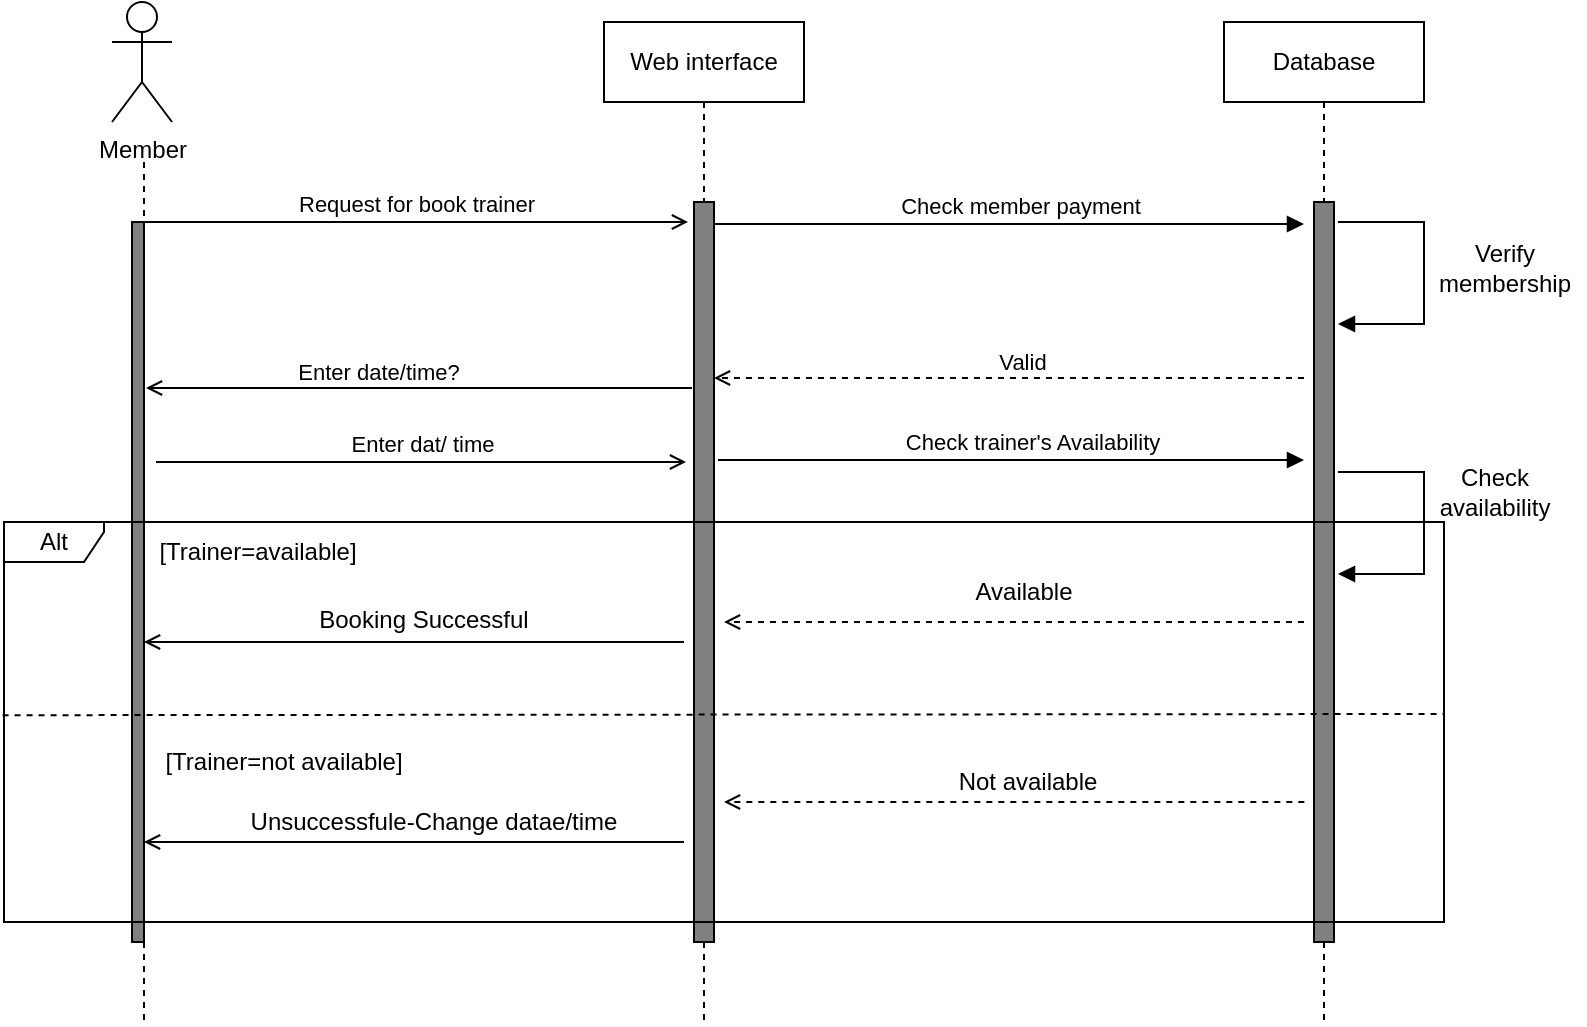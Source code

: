 <mxfile version="14.6.13" type="device" pages="4"><diagram id="kgpKYQtTHZ0yAKxKKP6v" name="Page-1"><mxGraphModel dx="782" dy="507" grid="1" gridSize="10" guides="1" tooltips="1" connect="1" arrows="1" fold="1" page="1" pageScale="1" pageWidth="850" pageHeight="1100" math="0" shadow="0"><root><mxCell id="0"/><mxCell id="1" parent="0"/><mxCell id="ahFUL0-_mf2jE_Qn5MC5-1" value="Member" style="shape=umlActor;verticalLabelPosition=bottom;verticalAlign=top;html=1;" parent="1" vertex="1"><mxGeometry x="104" y="50" width="30" height="60" as="geometry"/></mxCell><mxCell id="ahFUL0-_mf2jE_Qn5MC5-5" value="" style="endArrow=none;dashed=1;html=1;" parent="1" edge="1"><mxGeometry width="50" height="50" relative="1" as="geometry"><mxPoint x="120" y="130" as="sourcePoint"/><mxPoint x="120" y="560" as="targetPoint"/></mxGeometry></mxCell><mxCell id="ahFUL0-_mf2jE_Qn5MC5-8" value="Request for book trainer" style="html=1;verticalAlign=bottom;labelBackgroundColor=none;endArrow=open;endFill=0;" parent="1" edge="1"><mxGeometry width="160" relative="1" as="geometry"><mxPoint x="120" y="160" as="sourcePoint"/><mxPoint x="392" y="160" as="targetPoint"/></mxGeometry></mxCell><mxCell id="ahFUL0-_mf2jE_Qn5MC5-13" value="Web interface" style="shape=umlLifeline;perimeter=lifelinePerimeter;whiteSpace=wrap;html=1;container=1;collapsible=0;recursiveResize=0;outlineConnect=0;" parent="1" vertex="1"><mxGeometry x="350" y="60" width="100" height="500" as="geometry"/></mxCell><mxCell id="ahFUL0-_mf2jE_Qn5MC5-14" value="" style="html=1;points=[];perimeter=orthogonalPerimeter;fillColor=#808080;" parent="ahFUL0-_mf2jE_Qn5MC5-13" vertex="1"><mxGeometry x="45" y="90" width="10" height="370" as="geometry"/></mxCell><mxCell id="ahFUL0-_mf2jE_Qn5MC5-17" value="Database" style="shape=umlLifeline;perimeter=lifelinePerimeter;whiteSpace=wrap;html=1;container=1;collapsible=0;recursiveResize=0;outlineConnect=0;" parent="1" vertex="1"><mxGeometry x="660" y="60" width="100" height="500" as="geometry"/></mxCell><mxCell id="ahFUL0-_mf2jE_Qn5MC5-18" value="" style="html=1;points=[];perimeter=orthogonalPerimeter;fillColor=#808080;" parent="ahFUL0-_mf2jE_Qn5MC5-17" vertex="1"><mxGeometry x="45" y="90" width="10" height="370" as="geometry"/></mxCell><mxCell id="ahFUL0-_mf2jE_Qn5MC5-22" value="" style="html=1;verticalAlign=bottom;labelBackgroundColor=none;endArrow=block;endFill=1;rounded=0;" parent="ahFUL0-_mf2jE_Qn5MC5-17" edge="1"><mxGeometry width="160" relative="1" as="geometry"><mxPoint x="57" y="100" as="sourcePoint"/><mxPoint x="57" y="151" as="targetPoint"/><Array as="points"><mxPoint x="100" y="100"/><mxPoint x="100" y="151"/></Array></mxGeometry></mxCell><mxCell id="ahFUL0-_mf2jE_Qn5MC5-36" value="" style="html=1;verticalAlign=bottom;labelBackgroundColor=none;endArrow=block;endFill=1;rounded=0;" parent="ahFUL0-_mf2jE_Qn5MC5-17" edge="1"><mxGeometry width="160" relative="1" as="geometry"><mxPoint x="57.0" y="225.0" as="sourcePoint"/><mxPoint x="57.0" y="276" as="targetPoint"/><Array as="points"><mxPoint x="100" y="225"/><mxPoint x="100" y="276"/></Array></mxGeometry></mxCell><mxCell id="ahFUL0-_mf2jE_Qn5MC5-19" value="" style="html=1;points=[];perimeter=orthogonalPerimeter;fillColor=#808080;" parent="1" vertex="1"><mxGeometry x="114" y="160" width="6" height="360" as="geometry"/></mxCell><mxCell id="ahFUL0-_mf2jE_Qn5MC5-20" value="" style="html=1;verticalAlign=bottom;labelBackgroundColor=none;endArrow=block;endFill=1;" parent="1" edge="1"><mxGeometry width="160" relative="1" as="geometry"><mxPoint x="405" y="161" as="sourcePoint"/><mxPoint x="700" y="161" as="targetPoint"/></mxGeometry></mxCell><mxCell id="ahFUL0-_mf2jE_Qn5MC5-21" value="Check member payment" style="edgeLabel;html=1;align=center;verticalAlign=middle;resizable=0;points=[];" parent="ahFUL0-_mf2jE_Qn5MC5-20" vertex="1" connectable="0"><mxGeometry x="0.095" y="6" relative="1" as="geometry"><mxPoint x="-9" y="-3" as="offset"/></mxGeometry></mxCell><mxCell id="ahFUL0-_mf2jE_Qn5MC5-23" value="Verify &lt;br&gt;membership" style="text;html=1;align=center;verticalAlign=middle;resizable=0;points=[];autosize=1;strokeColor=none;" parent="1" vertex="1"><mxGeometry x="760" y="168" width="80" height="30" as="geometry"/></mxCell><mxCell id="ahFUL0-_mf2jE_Qn5MC5-24" value="" style="html=1;verticalAlign=bottom;labelBackgroundColor=none;endArrow=open;endFill=0;dashed=1;" parent="1" edge="1"><mxGeometry width="160" relative="1" as="geometry"><mxPoint x="700" y="238" as="sourcePoint"/><mxPoint x="405" y="238" as="targetPoint"/></mxGeometry></mxCell><mxCell id="ahFUL0-_mf2jE_Qn5MC5-25" value="Valid" style="edgeLabel;html=1;align=center;verticalAlign=middle;resizable=0;points=[];" parent="ahFUL0-_mf2jE_Qn5MC5-24" vertex="1" connectable="0"><mxGeometry x="-0.039" y="-4" relative="1" as="geometry"><mxPoint y="-4" as="offset"/></mxGeometry></mxCell><mxCell id="ahFUL0-_mf2jE_Qn5MC5-30" value="" style="html=1;verticalAlign=bottom;labelBackgroundColor=none;endArrow=open;endFill=0;" parent="1" edge="1"><mxGeometry width="160" relative="1" as="geometry"><mxPoint x="394" y="243" as="sourcePoint"/><mxPoint x="121" y="243" as="targetPoint"/></mxGeometry></mxCell><mxCell id="ahFUL0-_mf2jE_Qn5MC5-31" value="Enter date/time?" style="edgeLabel;html=1;align=center;verticalAlign=middle;resizable=0;points=[];" parent="ahFUL0-_mf2jE_Qn5MC5-30" vertex="1" connectable="0"><mxGeometry x="0.15" y="-2" relative="1" as="geometry"><mxPoint y="-6" as="offset"/></mxGeometry></mxCell><mxCell id="ahFUL0-_mf2jE_Qn5MC5-32" value="Enter dat/ time" style="html=1;verticalAlign=bottom;labelBackgroundColor=none;endArrow=open;endFill=0;" parent="1" edge="1"><mxGeometry width="160" relative="1" as="geometry"><mxPoint x="126" y="280" as="sourcePoint"/><mxPoint x="391" y="280" as="targetPoint"/></mxGeometry></mxCell><mxCell id="ahFUL0-_mf2jE_Qn5MC5-33" value="" style="html=1;verticalAlign=bottom;labelBackgroundColor=none;endArrow=block;endFill=1;" parent="1" edge="1"><mxGeometry width="160" relative="1" as="geometry"><mxPoint x="407" y="279" as="sourcePoint"/><mxPoint x="700" y="279" as="targetPoint"/></mxGeometry></mxCell><mxCell id="ahFUL0-_mf2jE_Qn5MC5-34" value="Check trainer's Availability" style="edgeLabel;html=1;align=center;verticalAlign=middle;resizable=0;points=[];" parent="ahFUL0-_mf2jE_Qn5MC5-33" vertex="1" connectable="0"><mxGeometry x="0.076" y="5" relative="1" as="geometry"><mxPoint x="-1" y="-4" as="offset"/></mxGeometry></mxCell><mxCell id="ahFUL0-_mf2jE_Qn5MC5-37" value="Check &lt;br&gt;availability" style="text;html=1;align=center;verticalAlign=middle;resizable=0;points=[];autosize=1;strokeColor=none;" parent="1" vertex="1"><mxGeometry x="760" y="280" width="70" height="30" as="geometry"/></mxCell><mxCell id="ahFUL0-_mf2jE_Qn5MC5-38" value="Alt" style="shape=umlFrame;whiteSpace=wrap;html=1;width=50;height=20;" parent="1" vertex="1"><mxGeometry x="50" y="310" width="720" height="200" as="geometry"/></mxCell><mxCell id="ahFUL0-_mf2jE_Qn5MC5-39" value="" style="endArrow=none;dashed=1;html=1;exitX=-0.001;exitY=0.483;exitDx=0;exitDy=0;exitPerimeter=0;entryX=1;entryY=0.48;entryDx=0;entryDy=0;entryPerimeter=0;" parent="1" source="ahFUL0-_mf2jE_Qn5MC5-38" target="ahFUL0-_mf2jE_Qn5MC5-38" edge="1"><mxGeometry width="50" height="50" relative="1" as="geometry"><mxPoint x="380" y="360" as="sourcePoint"/><mxPoint x="430" y="310" as="targetPoint"/></mxGeometry></mxCell><mxCell id="ahFUL0-_mf2jE_Qn5MC5-40" value="[Trainer=available]" style="text;html=1;strokeColor=none;fillColor=none;align=center;verticalAlign=middle;whiteSpace=wrap;rounded=0;" parent="1" vertex="1"><mxGeometry x="157" y="315" width="40" height="20" as="geometry"/></mxCell><mxCell id="ahFUL0-_mf2jE_Qn5MC5-41" value="" style="html=1;verticalAlign=bottom;labelBackgroundColor=none;endArrow=open;endFill=0;dashed=1;" parent="1" edge="1"><mxGeometry width="160" relative="1" as="geometry"><mxPoint x="700" y="360" as="sourcePoint"/><mxPoint x="410" y="360" as="targetPoint"/></mxGeometry></mxCell><mxCell id="ahFUL0-_mf2jE_Qn5MC5-42" value="Available" style="text;html=1;strokeColor=none;fillColor=none;align=center;verticalAlign=middle;whiteSpace=wrap;rounded=0;" parent="1" vertex="1"><mxGeometry x="540" y="335" width="40" height="20" as="geometry"/></mxCell><mxCell id="ahFUL0-_mf2jE_Qn5MC5-43" value="" style="html=1;verticalAlign=bottom;labelBackgroundColor=none;endArrow=open;endFill=0;" parent="1" edge="1"><mxGeometry width="160" relative="1" as="geometry"><mxPoint x="390" y="370" as="sourcePoint"/><mxPoint x="120" y="370" as="targetPoint"/></mxGeometry></mxCell><mxCell id="ahFUL0-_mf2jE_Qn5MC5-44" value="Booking Successful" style="text;html=1;strokeColor=none;fillColor=none;align=center;verticalAlign=middle;whiteSpace=wrap;rounded=0;" parent="1" vertex="1"><mxGeometry x="200" y="349" width="120" height="20" as="geometry"/></mxCell><mxCell id="ahFUL0-_mf2jE_Qn5MC5-45" value="[Trainer=not available]" style="text;html=1;strokeColor=none;fillColor=none;align=center;verticalAlign=middle;whiteSpace=wrap;rounded=0;" parent="1" vertex="1"><mxGeometry x="120" y="420" width="140" height="20" as="geometry"/></mxCell><mxCell id="ahFUL0-_mf2jE_Qn5MC5-46" value="" style="html=1;verticalAlign=bottom;labelBackgroundColor=none;endArrow=open;endFill=0;dashed=1;exitX=0.903;exitY=0.7;exitDx=0;exitDy=0;exitPerimeter=0;" parent="1" source="ahFUL0-_mf2jE_Qn5MC5-38" edge="1"><mxGeometry width="160" relative="1" as="geometry"><mxPoint x="300" y="470" as="sourcePoint"/><mxPoint x="410" y="450" as="targetPoint"/></mxGeometry></mxCell><mxCell id="ahFUL0-_mf2jE_Qn5MC5-47" value="Not available" style="text;html=1;strokeColor=none;fillColor=none;align=center;verticalAlign=middle;whiteSpace=wrap;rounded=0;" parent="1" vertex="1"><mxGeometry x="512" y="430" width="100" height="20" as="geometry"/></mxCell><mxCell id="ahFUL0-_mf2jE_Qn5MC5-48" value="" style="html=1;verticalAlign=bottom;labelBackgroundColor=none;endArrow=open;endFill=0;" parent="1" edge="1"><mxGeometry width="160" relative="1" as="geometry"><mxPoint x="390" y="470" as="sourcePoint"/><mxPoint x="120" y="470" as="targetPoint"/></mxGeometry></mxCell><mxCell id="ahFUL0-_mf2jE_Qn5MC5-49" value="Unsuccessfule-Change datae/time" style="text;html=1;strokeColor=none;fillColor=none;align=center;verticalAlign=middle;whiteSpace=wrap;rounded=0;" parent="1" vertex="1"><mxGeometry x="170" y="450" width="190" height="20" as="geometry"/></mxCell></root></mxGraphModel></diagram><diagram id="rQ48mINSeYiqTY8a-xfR" name="Page-2"><mxGraphModel dx="770" dy="495" grid="1" gridSize="10" guides="1" tooltips="1" connect="1" arrows="1" fold="1" page="1" pageScale="1" pageWidth="850" pageHeight="1100" math="0" shadow="0"><root><mxCell id="sHWbp2ipLrtx-yEa8bIy-0"/><mxCell id="sHWbp2ipLrtx-yEa8bIy-1" parent="sHWbp2ipLrtx-yEa8bIy-0"/><mxCell id="GDN_AGbQQyynga8ljIkq-2" value="" style="endArrow=none;dashed=1;html=1;" edge="1" parent="sHWbp2ipLrtx-yEa8bIy-1"><mxGeometry width="50" height="50" relative="1" as="geometry"><mxPoint x="117" y="360" as="sourcePoint"/><mxPoint x="117" y="130" as="targetPoint"/></mxGeometry></mxCell><mxCell id="GDN_AGbQQyynga8ljIkq-0" value="Admin" style="shape=umlActor;verticalLabelPosition=bottom;verticalAlign=top;html=1;" vertex="1" parent="sHWbp2ipLrtx-yEa8bIy-1"><mxGeometry x="104" y="50" width="30" height="60" as="geometry"/></mxCell><mxCell id="GDN_AGbQQyynga8ljIkq-1" value="" style="html=1;points=[];perimeter=orthogonalPerimeter;fillColor=#808080;" vertex="1" parent="sHWbp2ipLrtx-yEa8bIy-1"><mxGeometry x="114" y="160" width="6" height="170" as="geometry"/></mxCell><mxCell id="F9G3_Uwfa12vyt0aIZMj-0" value="Web interface" style="shape=umlLifeline;perimeter=lifelinePerimeter;whiteSpace=wrap;html=1;container=1;collapsible=0;recursiveResize=0;outlineConnect=0;" vertex="1" parent="sHWbp2ipLrtx-yEa8bIy-1"><mxGeometry x="350" y="60" width="100" height="300" as="geometry"/></mxCell><mxCell id="F9G3_Uwfa12vyt0aIZMj-1" value="" style="html=1;points=[];perimeter=orthogonalPerimeter;fillColor=#808080;" vertex="1" parent="F9G3_Uwfa12vyt0aIZMj-0"><mxGeometry x="45" y="90" width="10" height="180" as="geometry"/></mxCell><mxCell id="UTBqENGb41zaosT7NxKO-0" value="Database" style="shape=umlLifeline;perimeter=lifelinePerimeter;whiteSpace=wrap;html=1;container=1;collapsible=0;recursiveResize=0;outlineConnect=0;" vertex="1" parent="sHWbp2ipLrtx-yEa8bIy-1"><mxGeometry x="660" y="60" width="100" height="300" as="geometry"/></mxCell><mxCell id="UTBqENGb41zaosT7NxKO-1" value="" style="html=1;points=[];perimeter=orthogonalPerimeter;fillColor=#808080;" vertex="1" parent="UTBqENGb41zaosT7NxKO-0"><mxGeometry x="45" y="90" width="10" height="140" as="geometry"/></mxCell><mxCell id="UTBqENGb41zaosT7NxKO-4" value="" style="html=1;verticalAlign=bottom;labelBackgroundColor=none;endArrow=open;endFill=0;" edge="1" parent="sHWbp2ipLrtx-yEa8bIy-1"><mxGeometry width="160" relative="1" as="geometry"><mxPoint x="123" y="190" as="sourcePoint"/><mxPoint x="391" y="190" as="targetPoint"/></mxGeometry></mxCell><mxCell id="UTBqENGb41zaosT7NxKO-5" value="Enter username/Id" style="edgeLabel;html=1;align=center;verticalAlign=middle;resizable=0;points=[];" vertex="1" connectable="0" parent="UTBqENGb41zaosT7NxKO-4"><mxGeometry x="-0.099" y="3" relative="1" as="geometry"><mxPoint y="-7" as="offset"/></mxGeometry></mxCell><mxCell id="UTBqENGb41zaosT7NxKO-6" value="" style="html=1;verticalAlign=bottom;labelBackgroundColor=none;endArrow=block;endFill=1;" edge="1" parent="sHWbp2ipLrtx-yEa8bIy-1"><mxGeometry width="160" relative="1" as="geometry"><mxPoint x="410" y="200" as="sourcePoint"/><mxPoint x="704" y="200" as="targetPoint"/></mxGeometry></mxCell><mxCell id="pP4P4RLYW0jWO9d7suCX-0" value="Request data from databse" style="edgeLabel;html=1;align=center;verticalAlign=middle;resizable=0;points=[];" vertex="1" connectable="0" parent="UTBqENGb41zaosT7NxKO-6"><mxGeometry x="-0.073" y="5" relative="1" as="geometry"><mxPoint y="-4" as="offset"/></mxGeometry></mxCell><mxCell id="pP4P4RLYW0jWO9d7suCX-1" value="" style="html=1;verticalAlign=bottom;labelBackgroundColor=none;endArrow=open;endFill=0;dashed=1;" edge="1" parent="sHWbp2ipLrtx-yEa8bIy-1"><mxGeometry width="160" relative="1" as="geometry"><mxPoint x="703" y="269" as="sourcePoint"/><mxPoint x="410" y="269" as="targetPoint"/></mxGeometry></mxCell><mxCell id="pP4P4RLYW0jWO9d7suCX-2" value="Send data to the interface" style="edgeLabel;html=1;align=center;verticalAlign=middle;resizable=0;points=[];" vertex="1" connectable="0" parent="pP4P4RLYW0jWO9d7suCX-1"><mxGeometry x="0.072" y="-2" relative="1" as="geometry"><mxPoint x="3" y="-7" as="offset"/></mxGeometry></mxCell><mxCell id="KA-2AAC6XJlGcWx-dX7C-2" value="" style="html=1;verticalAlign=bottom;labelBackgroundColor=none;endArrow=open;endFill=0;" edge="1" parent="sHWbp2ipLrtx-yEa8bIy-1"><mxGeometry width="160" relative="1" as="geometry"><mxPoint x="394" y="291" as="sourcePoint"/><mxPoint x="120" y="291" as="targetPoint"/></mxGeometry></mxCell><mxCell id="KA-2AAC6XJlGcWx-dX7C-3" value="Show data" style="edgeLabel;html=1;align=center;verticalAlign=middle;resizable=0;points=[];" vertex="1" connectable="0" parent="KA-2AAC6XJlGcWx-dX7C-2"><mxGeometry x="-0.099" y="3" relative="1" as="geometry"><mxPoint x="-21" y="-14" as="offset"/></mxGeometry></mxCell></root></mxGraphModel></diagram><diagram id="As3jI5QTU7MXKIDpiR3p" name="Page-3"><mxGraphModel dx="782" dy="507" grid="1" gridSize="10" guides="1" tooltips="1" connect="1" arrows="1" fold="1" page="1" pageScale="1" pageWidth="850" pageHeight="1100" math="0" shadow="0"><root><mxCell id="HVGko903J5I2kvj_Mb1J-0"/><mxCell id="HVGko903J5I2kvj_Mb1J-1" parent="HVGko903J5I2kvj_Mb1J-0"/><mxCell id="gOYfeN1CI6PDYVkFHoF4-0" value="" style="endArrow=none;dashed=1;html=1;" parent="HVGko903J5I2kvj_Mb1J-1" edge="1"><mxGeometry width="50" height="50" relative="1" as="geometry"><mxPoint x="117" y="360" as="sourcePoint"/><mxPoint x="117" y="130" as="targetPoint"/></mxGeometry></mxCell><mxCell id="gOYfeN1CI6PDYVkFHoF4-1" value="Trainer/Member" style="shape=umlActor;verticalLabelPosition=bottom;verticalAlign=top;html=1;" parent="HVGko903J5I2kvj_Mb1J-1" vertex="1"><mxGeometry x="104" y="50" width="30" height="60" as="geometry"/></mxCell><mxCell id="gOYfeN1CI6PDYVkFHoF4-2" value="" style="html=1;points=[];perimeter=orthogonalPerimeter;fillColor=#808080;" parent="HVGko903J5I2kvj_Mb1J-1" vertex="1"><mxGeometry x="114" y="160" width="6" height="170" as="geometry"/></mxCell><mxCell id="rdqaXT8Fz8pCDlZAQLbs-0" value="Web interface" style="shape=umlLifeline;perimeter=lifelinePerimeter;whiteSpace=wrap;html=1;container=1;collapsible=0;recursiveResize=0;outlineConnect=0;" parent="HVGko903J5I2kvj_Mb1J-1" vertex="1"><mxGeometry x="350" y="60" width="100" height="300" as="geometry"/></mxCell><mxCell id="rdqaXT8Fz8pCDlZAQLbs-1" value="" style="html=1;points=[];perimeter=orthogonalPerimeter;fillColor=#808080;" parent="rdqaXT8Fz8pCDlZAQLbs-0" vertex="1"><mxGeometry x="45" y="90" width="10" height="180" as="geometry"/></mxCell><mxCell id="i_ngI1Eqq39FkoGAV65k-0" value="Database" style="shape=umlLifeline;perimeter=lifelinePerimeter;whiteSpace=wrap;html=1;container=1;collapsible=0;recursiveResize=0;outlineConnect=0;" parent="HVGko903J5I2kvj_Mb1J-1" vertex="1"><mxGeometry x="660" y="60" width="100" height="300" as="geometry"/></mxCell><mxCell id="i_ngI1Eqq39FkoGAV65k-1" value="" style="html=1;points=[];perimeter=orthogonalPerimeter;fillColor=#808080;" parent="i_ngI1Eqq39FkoGAV65k-0" vertex="1"><mxGeometry x="45" y="90" width="10" height="180" as="geometry"/></mxCell><mxCell id="i_ngI1Eqq39FkoGAV65k-2" value="Request to pdate meal plan and schedule" style="html=1;verticalAlign=bottom;labelBackgroundColor=none;endArrow=open;endFill=0;" parent="HVGko903J5I2kvj_Mb1J-1" edge="1"><mxGeometry width="160" relative="1" as="geometry"><mxPoint x="121" y="174" as="sourcePoint"/><mxPoint x="390" y="174" as="targetPoint"/></mxGeometry></mxCell><mxCell id="i_ngI1Eqq39FkoGAV65k-3" value="" style="html=1;verticalAlign=bottom;labelBackgroundColor=none;endArrow=block;endFill=1;" parent="HVGko903J5I2kvj_Mb1J-1" edge="1"><mxGeometry width="160" relative="1" as="geometry"><mxPoint x="409" y="180" as="sourcePoint"/><mxPoint x="705" y="180" as="targetPoint"/></mxGeometry></mxCell><mxCell id="i_ngI1Eqq39FkoGAV65k-4" value="Check member validation" style="edgeLabel;html=1;align=center;verticalAlign=middle;resizable=0;points=[];" parent="i_ngI1Eqq39FkoGAV65k-3" vertex="1" connectable="0"><mxGeometry x="-0.177" y="2" relative="1" as="geometry"><mxPoint x="19" y="-8" as="offset"/></mxGeometry></mxCell><mxCell id="i_ngI1Eqq39FkoGAV65k-5" value="" style="html=1;verticalAlign=bottom;labelBackgroundColor=none;endArrow=open;endFill=0;dashed=1;entryX=1.26;entryY=0.354;entryDx=0;entryDy=0;entryPerimeter=0;" parent="HVGko903J5I2kvj_Mb1J-1" target="rdqaXT8Fz8pCDlZAQLbs-1" edge="1"><mxGeometry width="160" relative="1" as="geometry"><mxPoint x="700" y="214" as="sourcePoint"/><mxPoint x="610" y="180" as="targetPoint"/></mxGeometry></mxCell><mxCell id="jzqgueP0YR_ptE45qdte-0" value="Valid" style="edgeLabel;html=1;align=center;verticalAlign=middle;resizable=0;points=[];" parent="i_ngI1Eqq39FkoGAV65k-5" vertex="1" connectable="0"><mxGeometry x="-0.07" y="-5" relative="1" as="geometry"><mxPoint x="-1" y="-3" as="offset"/></mxGeometry></mxCell><mxCell id="jzqgueP0YR_ptE45qdte-1" value="New meal plan and schedule?" style="html=1;verticalAlign=bottom;labelBackgroundColor=none;endArrow=open;endFill=0;" parent="HVGko903J5I2kvj_Mb1J-1" edge="1"><mxGeometry width="160" relative="1" as="geometry"><mxPoint x="393" y="230" as="sourcePoint"/><mxPoint x="122" y="230" as="targetPoint"/></mxGeometry></mxCell><mxCell id="jzqgueP0YR_ptE45qdte-2" value="Enter updated details" style="html=1;verticalAlign=bottom;labelBackgroundColor=none;endArrow=open;endFill=0;" parent="HVGko903J5I2kvj_Mb1J-1" edge="1"><mxGeometry width="160" relative="1" as="geometry"><mxPoint x="121" y="259" as="sourcePoint"/><mxPoint x="390" y="259" as="targetPoint"/></mxGeometry></mxCell><mxCell id="jzqgueP0YR_ptE45qdte-3" value="" style="html=1;verticalAlign=bottom;labelBackgroundColor=none;endArrow=block;endFill=1;" parent="HVGko903J5I2kvj_Mb1J-1" edge="1"><mxGeometry width="160" relative="1" as="geometry"><mxPoint x="409" y="270" as="sourcePoint"/><mxPoint x="705" y="270" as="targetPoint"/></mxGeometry></mxCell><mxCell id="jzqgueP0YR_ptE45qdte-4" value="Save data in database" style="edgeLabel;html=1;align=center;verticalAlign=middle;resizable=0;points=[];" parent="jzqgueP0YR_ptE45qdte-3" vertex="1" connectable="0"><mxGeometry x="-0.177" y="2" relative="1" as="geometry"><mxPoint x="19" y="-8" as="offset"/></mxGeometry></mxCell><mxCell id="jzqgueP0YR_ptE45qdte-5" value="" style="html=1;verticalAlign=bottom;labelBackgroundColor=none;endArrow=open;endFill=0;dashed=1;entryX=1.26;entryY=0.354;entryDx=0;entryDy=0;entryPerimeter=0;" parent="HVGko903J5I2kvj_Mb1J-1" edge="1"><mxGeometry width="160" relative="1" as="geometry"><mxPoint x="701.4" y="308.13" as="sourcePoint"/><mxPoint x="409" y="307.85" as="targetPoint"/></mxGeometry></mxCell><mxCell id="jzqgueP0YR_ptE45qdte-6" value="Saved" style="edgeLabel;html=1;align=center;verticalAlign=middle;resizable=0;points=[];" parent="jzqgueP0YR_ptE45qdte-5" vertex="1" connectable="0"><mxGeometry x="-0.07" y="-5" relative="1" as="geometry"><mxPoint x="-1" y="-3" as="offset"/></mxGeometry></mxCell><mxCell id="jzqgueP0YR_ptE45qdte-7" value="Notify to the user" style="html=1;verticalAlign=bottom;labelBackgroundColor=none;endArrow=open;endFill=0;exitX=-0.327;exitY=0.946;exitDx=0;exitDy=0;exitPerimeter=0;entryX=1.421;entryY=0.943;entryDx=0;entryDy=0;entryPerimeter=0;" parent="HVGko903J5I2kvj_Mb1J-1" source="rdqaXT8Fz8pCDlZAQLbs-1" target="gOYfeN1CI6PDYVkFHoF4-2" edge="1"><mxGeometry width="160" relative="1" as="geometry"><mxPoint x="200" y="320" as="sourcePoint"/><mxPoint x="360" y="320" as="targetPoint"/></mxGeometry></mxCell></root></mxGraphModel></diagram><diagram id="FlLM-g1fnlOcnHuWhzWS" name="Page-4"><mxGraphModel dx="1770" dy="596" grid="1" gridSize="10" guides="1" tooltips="1" connect="1" arrows="1" fold="1" page="1" pageScale="1" pageWidth="850" pageHeight="1100" math="0" shadow="0"><root><mxCell id="hVMkt1n4XkWPTeHrwSDZ-0"/><mxCell id="hVMkt1n4XkWPTeHrwSDZ-1" parent="hVMkt1n4XkWPTeHrwSDZ-0"/><mxCell id="a2vYWP3qCiK6k67VzpFH-0" value="" style="endArrow=none;dashed=1;html=1;" edge="1" parent="hVMkt1n4XkWPTeHrwSDZ-1"><mxGeometry width="50" height="50" relative="1" as="geometry"><mxPoint x="117" y="360" as="sourcePoint"/><mxPoint x="117" y="130" as="targetPoint"/></mxGeometry></mxCell><mxCell id="a2vYWP3qCiK6k67VzpFH-1" value="Trainer/Member" style="shape=umlActor;verticalLabelPosition=bottom;verticalAlign=top;html=1;" vertex="1" parent="hVMkt1n4XkWPTeHrwSDZ-1"><mxGeometry x="104" y="50" width="30" height="60" as="geometry"/></mxCell><mxCell id="a2vYWP3qCiK6k67VzpFH-2" value="" style="html=1;points=[];perimeter=orthogonalPerimeter;fillColor=#808080;" vertex="1" parent="hVMkt1n4XkWPTeHrwSDZ-1"><mxGeometry x="114" y="160" width="6" height="60" as="geometry"/></mxCell><mxCell id="Z_g8ZIF87QdfNeI91D6f-0" value="Web interface" style="shape=umlLifeline;perimeter=lifelinePerimeter;whiteSpace=wrap;html=1;container=1;collapsible=0;recursiveResize=0;outlineConnect=0;" vertex="1" parent="hVMkt1n4XkWPTeHrwSDZ-1"><mxGeometry x="350" y="60" width="100" height="300" as="geometry"/></mxCell><mxCell id="Z_g8ZIF87QdfNeI91D6f-1" value="" style="html=1;points=[];perimeter=orthogonalPerimeter;fillColor=#808080;" vertex="1" parent="Z_g8ZIF87QdfNeI91D6f-0"><mxGeometry x="45" y="90" width="10" height="140" as="geometry"/></mxCell><mxCell id="ixPkRF3uXmVHICg0EvNk-0" value="Database" style="shape=umlLifeline;perimeter=lifelinePerimeter;whiteSpace=wrap;html=1;container=1;collapsible=0;recursiveResize=0;outlineConnect=0;" vertex="1" parent="hVMkt1n4XkWPTeHrwSDZ-1"><mxGeometry x="635" y="60" width="100" height="300" as="geometry"/></mxCell><mxCell id="ixPkRF3uXmVHICg0EvNk-1" value="" style="html=1;points=[];perimeter=orthogonalPerimeter;fillColor=#808080;" vertex="1" parent="ixPkRF3uXmVHICg0EvNk-0"><mxGeometry x="45" y="90" width="10" height="110" as="geometry"/></mxCell><mxCell id="ixPkRF3uXmVHICg0EvNk-2" value="" style="endArrow=none;dashed=1;html=1;" edge="1" parent="hVMkt1n4XkWPTeHrwSDZ-1"><mxGeometry width="50" height="50" relative="1" as="geometry"><mxPoint x="-37" y="360" as="sourcePoint"/><mxPoint x="-37" y="130" as="targetPoint"/></mxGeometry></mxCell><mxCell id="ixPkRF3uXmVHICg0EvNk-3" value="Trainer/Member/visitor" style="shape=umlActor;verticalLabelPosition=bottom;verticalAlign=top;html=1;" vertex="1" parent="hVMkt1n4XkWPTeHrwSDZ-1"><mxGeometry x="-50" y="50" width="30" height="60" as="geometry"/></mxCell><mxCell id="ixPkRF3uXmVHICg0EvNk-4" value="" style="html=1;points=[];perimeter=orthogonalPerimeter;fillColor=#808080;" vertex="1" parent="hVMkt1n4XkWPTeHrwSDZ-1"><mxGeometry x="-40" y="230" width="6" height="70" as="geometry"/></mxCell><mxCell id="ixPkRF3uXmVHICg0EvNk-5" value="Set open close date/times" style="html=1;verticalAlign=bottom;labelBackgroundColor=none;endArrow=open;endFill=0;" edge="1" parent="hVMkt1n4XkWPTeHrwSDZ-1"><mxGeometry width="160" relative="1" as="geometry"><mxPoint x="121" y="167" as="sourcePoint"/><mxPoint x="390" y="167" as="targetPoint"/></mxGeometry></mxCell><mxCell id="ixPkRF3uXmVHICg0EvNk-6" value="" style="html=1;verticalAlign=bottom;labelBackgroundColor=none;endArrow=block;endFill=1;" edge="1" parent="hVMkt1n4XkWPTeHrwSDZ-1"><mxGeometry width="160" relative="1" as="geometry"><mxPoint x="410" y="168" as="sourcePoint"/><mxPoint x="678" y="168" as="targetPoint"/></mxGeometry></mxCell><mxCell id="ixPkRF3uXmVHICg0EvNk-7" value="Save data in database" style="text;html=1;align=center;verticalAlign=middle;resizable=0;points=[];autosize=1;strokeColor=none;" vertex="1" parent="hVMkt1n4XkWPTeHrwSDZ-1"><mxGeometry x="485" y="150" width="130" height="20" as="geometry"/></mxCell><mxCell id="jIkPp03VxG9BZ3jXvwJI-0" value="" style="html=1;verticalAlign=bottom;labelBackgroundColor=none;endArrow=open;endFill=0;dashed=1;" edge="1" parent="hVMkt1n4XkWPTeHrwSDZ-1"><mxGeometry width="160" relative="1" as="geometry"><mxPoint x="678" y="240" as="sourcePoint"/><mxPoint x="410" y="240" as="targetPoint"/></mxGeometry></mxCell><mxCell id="jIkPp03VxG9BZ3jXvwJI-1" value="Successfully saved" style="text;html=1;align=center;verticalAlign=middle;resizable=0;points=[];autosize=1;strokeColor=none;" vertex="1" parent="hVMkt1n4XkWPTeHrwSDZ-1"><mxGeometry x="480" y="220" width="120" height="20" as="geometry"/></mxCell><mxCell id="jIkPp03VxG9BZ3jXvwJI-2" value="Show open close date/times" style="html=1;verticalAlign=bottom;labelBackgroundColor=none;endArrow=open;endFill=0;" edge="1" parent="hVMkt1n4XkWPTeHrwSDZ-1"><mxGeometry x="-0.238" width="160" relative="1" as="geometry"><mxPoint x="390" y="249" as="sourcePoint"/><mxPoint x="-30" y="249" as="targetPoint"/><mxPoint as="offset"/></mxGeometry></mxCell></root></mxGraphModel></diagram></mxfile>